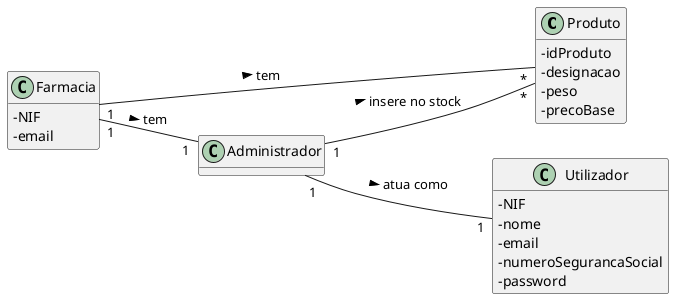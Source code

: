 @startuml
skinparam classAttributeIconSize 0
hide methods
left to right direction

class Produto {
  -idProduto
  -designacao
  -peso
  -precoBase
}

class Farmacia {
  -NIF
  -email
}

class Utilizador {
  -NIF
  -nome
  -email
  -numeroSegurancaSocial
  -password
}

Administrador "1" -- "1" Utilizador: atua como >
Administrador "1" -- "*" Produto: insere no stock >
Farmacia "1" -- "*" Produto: tem >
Farmacia "1" -- "1" Administrador: tem >

@enduml